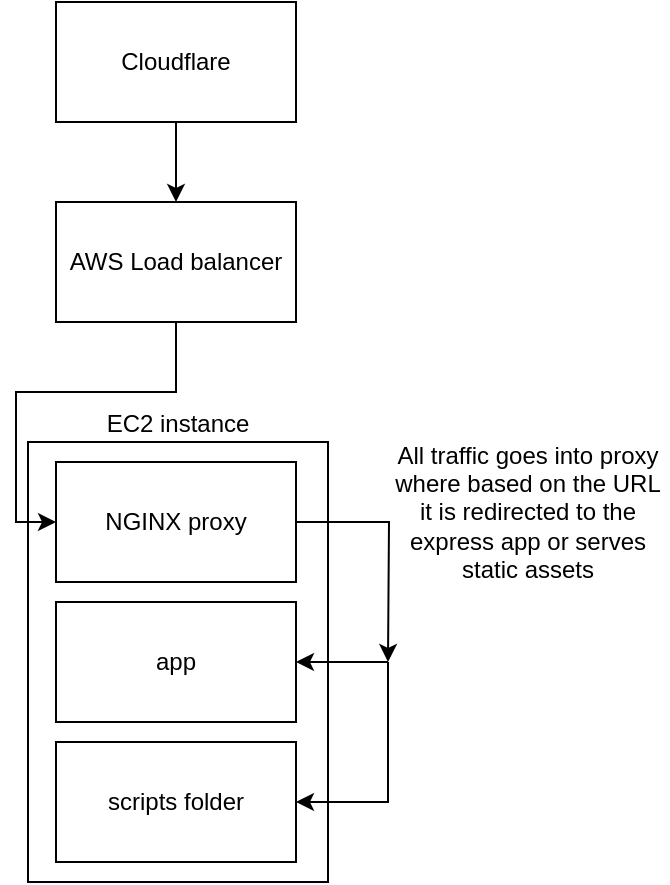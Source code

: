 <mxfile version="13.8.1" type="github">
  <diagram id="ajXYSN7-S7W42hIpiMkQ" name="Page-1">
    <mxGraphModel dx="872" dy="538" grid="1" gridSize="10" guides="1" tooltips="1" connect="1" arrows="1" fold="1" page="1" pageScale="1" pageWidth="827" pageHeight="1169" math="0" shadow="0">
      <root>
        <mxCell id="0" />
        <mxCell id="1" parent="0" />
        <mxCell id="GOOfpgaUFRhEyDqsh2Lh-9" style="edgeStyle=orthogonalEdgeStyle;rounded=0;orthogonalLoop=1;jettySize=auto;html=1;exitX=0.5;exitY=1;exitDx=0;exitDy=0;entryX=0.5;entryY=0;entryDx=0;entryDy=0;" edge="1" parent="1" source="GOOfpgaUFRhEyDqsh2Lh-1" target="GOOfpgaUFRhEyDqsh2Lh-2">
          <mxGeometry relative="1" as="geometry" />
        </mxCell>
        <mxCell id="GOOfpgaUFRhEyDqsh2Lh-1" value="Cloudflare" style="rounded=0;whiteSpace=wrap;html=1;" vertex="1" parent="1">
          <mxGeometry x="354" y="70" width="120" height="60" as="geometry" />
        </mxCell>
        <mxCell id="GOOfpgaUFRhEyDqsh2Lh-2" value="AWS Load balancer" style="rounded=0;whiteSpace=wrap;html=1;" vertex="1" parent="1">
          <mxGeometry x="354" y="170" width="120" height="60" as="geometry" />
        </mxCell>
        <mxCell id="GOOfpgaUFRhEyDqsh2Lh-3" value="EC2 instance" style="rounded=0;whiteSpace=wrap;html=1;labelPosition=center;verticalLabelPosition=top;align=center;verticalAlign=bottom;" vertex="1" parent="1">
          <mxGeometry x="340" y="290" width="150" height="220" as="geometry" />
        </mxCell>
        <mxCell id="GOOfpgaUFRhEyDqsh2Lh-11" style="edgeStyle=orthogonalEdgeStyle;rounded=0;orthogonalLoop=1;jettySize=auto;html=1;exitX=1;exitY=0.5;exitDx=0;exitDy=0;" edge="1" parent="1" source="GOOfpgaUFRhEyDqsh2Lh-4">
          <mxGeometry relative="1" as="geometry">
            <mxPoint x="520" y="400" as="targetPoint" />
          </mxGeometry>
        </mxCell>
        <mxCell id="GOOfpgaUFRhEyDqsh2Lh-4" value="NGINX proxy" style="rounded=0;whiteSpace=wrap;html=1;" vertex="1" parent="1">
          <mxGeometry x="354" y="300" width="120" height="60" as="geometry" />
        </mxCell>
        <mxCell id="GOOfpgaUFRhEyDqsh2Lh-5" value="app" style="rounded=0;whiteSpace=wrap;html=1;" vertex="1" parent="1">
          <mxGeometry x="354" y="370" width="120" height="60" as="geometry" />
        </mxCell>
        <mxCell id="GOOfpgaUFRhEyDqsh2Lh-6" value="scripts folder" style="rounded=0;whiteSpace=wrap;html=1;" vertex="1" parent="1">
          <mxGeometry x="354" y="440" width="120" height="60" as="geometry" />
        </mxCell>
        <mxCell id="GOOfpgaUFRhEyDqsh2Lh-7" value="All traffic goes into proxy where based on the URL it is redirected to the express app or serves static assets" style="text;html=1;strokeColor=none;fillColor=none;align=center;verticalAlign=middle;whiteSpace=wrap;rounded=0;" vertex="1" parent="1">
          <mxGeometry x="520" y="290" width="140" height="70" as="geometry" />
        </mxCell>
        <mxCell id="GOOfpgaUFRhEyDqsh2Lh-12" value="" style="endArrow=classic;html=1;entryX=1;entryY=0.5;entryDx=0;entryDy=0;rounded=0;" edge="1" parent="1" target="GOOfpgaUFRhEyDqsh2Lh-6">
          <mxGeometry width="50" height="50" relative="1" as="geometry">
            <mxPoint x="520" y="400" as="sourcePoint" />
            <mxPoint x="520" y="480" as="targetPoint" />
            <Array as="points">
              <mxPoint x="520" y="470" />
            </Array>
          </mxGeometry>
        </mxCell>
        <mxCell id="GOOfpgaUFRhEyDqsh2Lh-13" value="" style="endArrow=classic;html=1;" edge="1" parent="1" target="GOOfpgaUFRhEyDqsh2Lh-5">
          <mxGeometry width="50" height="50" relative="1" as="geometry">
            <mxPoint x="520" y="400" as="sourcePoint" />
            <mxPoint x="570" y="350" as="targetPoint" />
          </mxGeometry>
        </mxCell>
        <mxCell id="GOOfpgaUFRhEyDqsh2Lh-10" style="edgeStyle=orthogonalEdgeStyle;rounded=0;orthogonalLoop=1;jettySize=auto;html=1;exitX=0.5;exitY=1;exitDx=0;exitDy=0;entryX=0;entryY=0.5;entryDx=0;entryDy=0;" edge="1" parent="1" source="GOOfpgaUFRhEyDqsh2Lh-2" target="GOOfpgaUFRhEyDqsh2Lh-4">
          <mxGeometry relative="1" as="geometry" />
        </mxCell>
      </root>
    </mxGraphModel>
  </diagram>
</mxfile>
